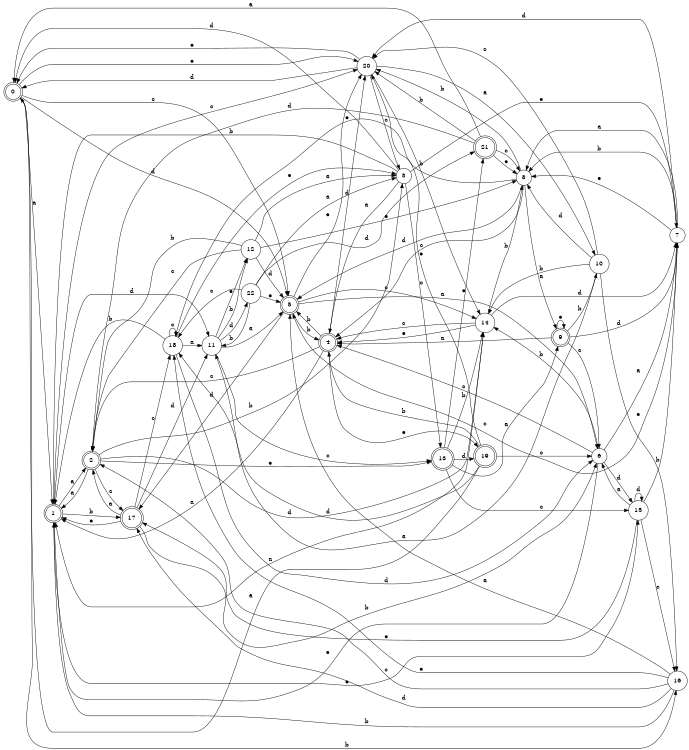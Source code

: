 digraph n19_10 {
__start0 [label="" shape="none"];

rankdir=LR;
size="8,5";

s0 [style="rounded,filled", color="black", fillcolor="white" shape="doublecircle", label="0"];
s1 [style="rounded,filled", color="black", fillcolor="white" shape="doublecircle", label="1"];
s2 [style="rounded,filled", color="black", fillcolor="white" shape="doublecircle", label="2"];
s3 [style="filled", color="black", fillcolor="white" shape="circle", label="3"];
s4 [style="rounded,filled", color="black", fillcolor="white" shape="doublecircle", label="4"];
s5 [style="rounded,filled", color="black", fillcolor="white" shape="doublecircle", label="5"];
s6 [style="filled", color="black", fillcolor="white" shape="circle", label="6"];
s7 [style="filled", color="black", fillcolor="white" shape="circle", label="7"];
s8 [style="filled", color="black", fillcolor="white" shape="circle", label="8"];
s9 [style="rounded,filled", color="black", fillcolor="white" shape="doublecircle", label="9"];
s10 [style="filled", color="black", fillcolor="white" shape="circle", label="10"];
s11 [style="filled", color="black", fillcolor="white" shape="circle", label="11"];
s12 [style="filled", color="black", fillcolor="white" shape="circle", label="12"];
s13 [style="rounded,filled", color="black", fillcolor="white" shape="doublecircle", label="13"];
s14 [style="filled", color="black", fillcolor="white" shape="circle", label="14"];
s15 [style="filled", color="black", fillcolor="white" shape="circle", label="15"];
s16 [style="filled", color="black", fillcolor="white" shape="circle", label="16"];
s17 [style="rounded,filled", color="black", fillcolor="white" shape="doublecircle", label="17"];
s18 [style="filled", color="black", fillcolor="white" shape="circle", label="18"];
s19 [style="rounded,filled", color="black", fillcolor="white" shape="doublecircle", label="19"];
s20 [style="filled", color="black", fillcolor="white" shape="circle", label="20"];
s21 [style="rounded,filled", color="black", fillcolor="white" shape="doublecircle", label="21"];
s22 [style="filled", color="black", fillcolor="white" shape="circle", label="22"];
s0 -> s1 [label="a"];
s0 -> s16 [label="b"];
s0 -> s5 [label="c"];
s0 -> s5 [label="d"];
s0 -> s20 [label="e"];
s1 -> s2 [label="a"];
s1 -> s17 [label="b"];
s1 -> s20 [label="c"];
s1 -> s11 [label="d"];
s1 -> s15 [label="e"];
s2 -> s1 [label="a"];
s2 -> s3 [label="b"];
s2 -> s17 [label="c"];
s2 -> s14 [label="d"];
s2 -> s13 [label="e"];
s3 -> s4 [label="a"];
s3 -> s1 [label="b"];
s3 -> s13 [label="c"];
s3 -> s0 [label="d"];
s3 -> s7 [label="e"];
s4 -> s1 [label="a"];
s4 -> s5 [label="b"];
s4 -> s2 [label="c"];
s4 -> s20 [label="d"];
s4 -> s19 [label="e"];
s5 -> s6 [label="a"];
s5 -> s4 [label="b"];
s5 -> s14 [label="c"];
s5 -> s17 [label="d"];
s5 -> s20 [label="e"];
s6 -> s7 [label="a"];
s6 -> s14 [label="b"];
s6 -> s4 [label="c"];
s6 -> s15 [label="d"];
s6 -> s1 [label="e"];
s7 -> s8 [label="a"];
s7 -> s8 [label="b"];
s7 -> s5 [label="c"];
s7 -> s20 [label="d"];
s7 -> s8 [label="e"];
s8 -> s9 [label="a"];
s8 -> s20 [label="b"];
s8 -> s4 [label="c"];
s8 -> s5 [label="d"];
s8 -> s18 [label="e"];
s9 -> s4 [label="a"];
s9 -> s10 [label="b"];
s9 -> s6 [label="c"];
s9 -> s7 [label="d"];
s9 -> s9 [label="e"];
s10 -> s11 [label="a"];
s10 -> s14 [label="b"];
s10 -> s20 [label="c"];
s10 -> s8 [label="d"];
s10 -> s16 [label="e"];
s11 -> s5 [label="a"];
s11 -> s12 [label="b"];
s11 -> s13 [label="c"];
s11 -> s22 [label="d"];
s11 -> s12 [label="e"];
s12 -> s3 [label="a"];
s12 -> s2 [label="b"];
s12 -> s2 [label="c"];
s12 -> s5 [label="d"];
s12 -> s8 [label="e"];
s13 -> s9 [label="a"];
s13 -> s14 [label="b"];
s13 -> s15 [label="c"];
s13 -> s19 [label="d"];
s13 -> s21 [label="e"];
s14 -> s1 [label="a"];
s14 -> s8 [label="b"];
s14 -> s4 [label="c"];
s14 -> s7 [label="d"];
s14 -> s4 [label="e"];
s15 -> s6 [label="a"];
s15 -> s7 [label="b"];
s15 -> s16 [label="c"];
s15 -> s15 [label="d"];
s15 -> s17 [label="e"];
s16 -> s5 [label="a"];
s16 -> s1 [label="b"];
s16 -> s2 [label="c"];
s16 -> s17 [label="d"];
s16 -> s18 [label="e"];
s17 -> s2 [label="a"];
s17 -> s6 [label="b"];
s17 -> s18 [label="c"];
s17 -> s11 [label="d"];
s17 -> s1 [label="e"];
s18 -> s11 [label="a"];
s18 -> s1 [label="b"];
s18 -> s18 [label="c"];
s18 -> s6 [label="d"];
s18 -> s3 [label="e"];
s19 -> s0 [label="a"];
s19 -> s4 [label="b"];
s19 -> s6 [label="c"];
s19 -> s18 [label="d"];
s19 -> s20 [label="e"];
s20 -> s10 [label="a"];
s20 -> s14 [label="b"];
s20 -> s3 [label="c"];
s20 -> s0 [label="d"];
s20 -> s0 [label="e"];
s21 -> s0 [label="a"];
s21 -> s20 [label="b"];
s21 -> s8 [label="c"];
s21 -> s2 [label="d"];
s21 -> s8 [label="e"];
s22 -> s3 [label="a"];
s22 -> s11 [label="b"];
s22 -> s18 [label="c"];
s22 -> s21 [label="d"];
s22 -> s5 [label="e"];

}